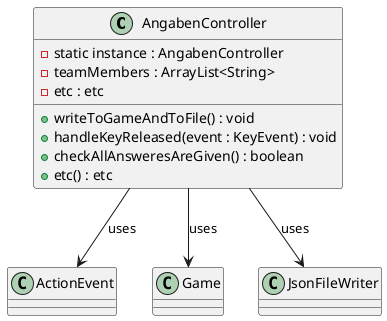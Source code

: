 @startuml
class AngabenController {
  -static instance : AngabenController
  -teamMembers : ArrayList<String>
  -etc : etc

  +writeToGameAndToFile() : void
  +handleKeyReleased(event : KeyEvent) : void
  +checkAllAnsweresAreGiven() : boolean
  +etc() : etc
}

class ActionEvent
class Game
class JsonFileWriter

' Abhängigkeiten
AngabenController --> ActionEvent : uses
AngabenController --> Game : uses
AngabenController --> JsonFileWriter : uses
@enduml
